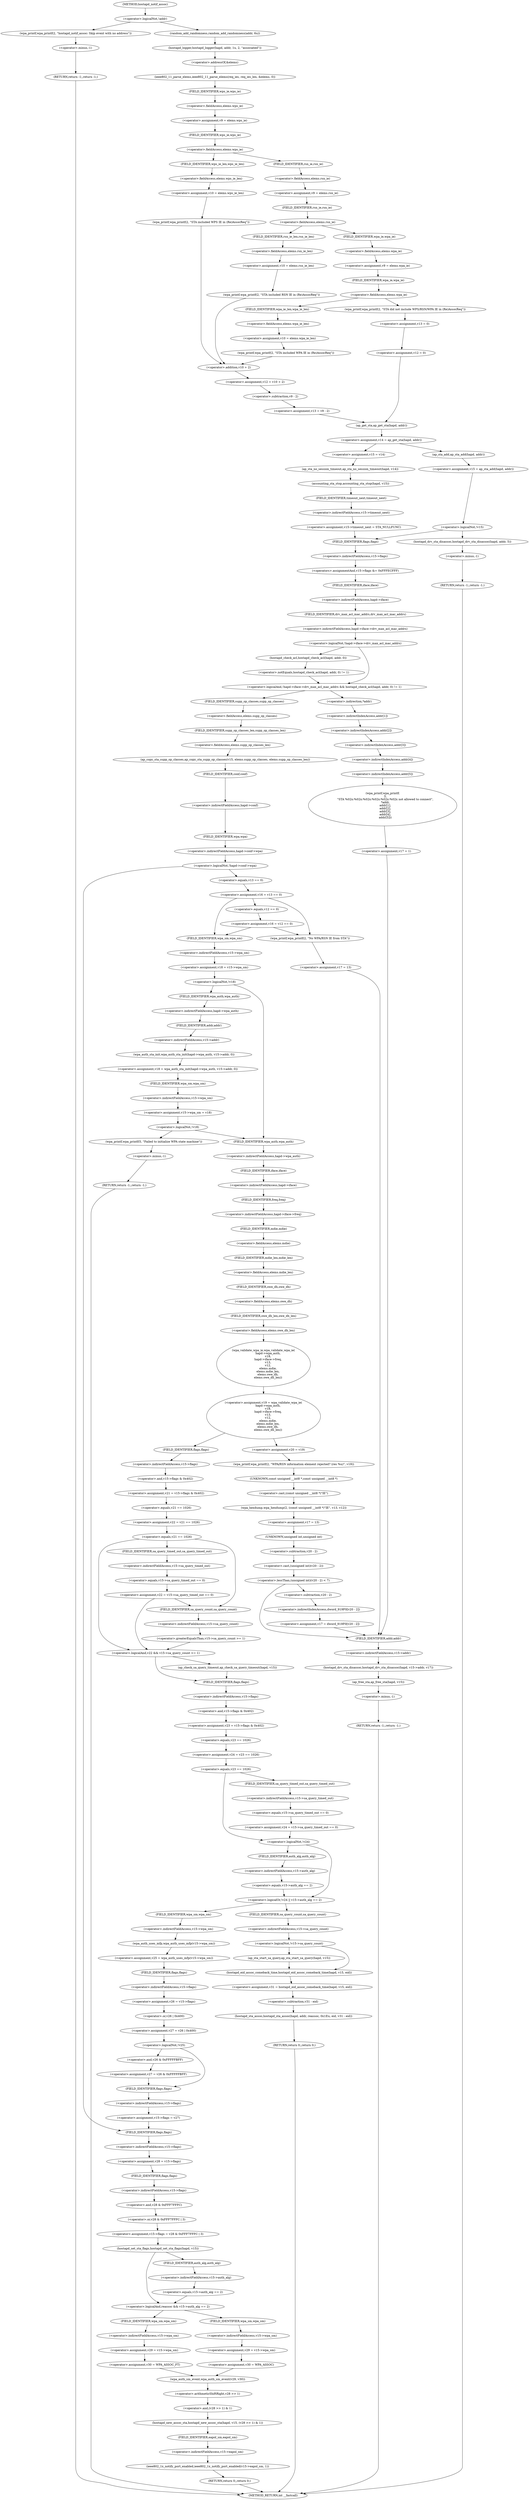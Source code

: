 digraph hostapd_notif_assoc {  
"1000157" [label = "(<operator>.logicalNot,!addr)" ]
"1000160" [label = "(wpa_printf,wpa_printf(2, \"hostapd_notif_assoc: Skip event with no address\"))" ]
"1000163" [label = "(RETURN,return -1;,return -1;)" ]
"1000164" [label = "(<operator>.minus,-1)" ]
"1000166" [label = "(random_add_randomness,random_add_randomness(addr, 6u))" ]
"1000169" [label = "(hostapd_logger,hostapd_logger(hapd, addr, 1u, 2, \"associated\"))" ]
"1000175" [label = "(ieee802_11_parse_elems,ieee802_11_parse_elems(req_ies, req_ies_len, &elems, 0))" ]
"1000178" [label = "(<operator>.addressOf,&elems)" ]
"1000181" [label = "(<operator>.assignment,v9 = elems.wps_ie)" ]
"1000183" [label = "(<operator>.fieldAccess,elems.wps_ie)" ]
"1000185" [label = "(FIELD_IDENTIFIER,wps_ie,wps_ie)" ]
"1000187" [label = "(<operator>.fieldAccess,elems.wps_ie)" ]
"1000189" [label = "(FIELD_IDENTIFIER,wps_ie,wps_ie)" ]
"1000191" [label = "(<operator>.assignment,v10 = elems.wps_ie_len)" ]
"1000193" [label = "(<operator>.fieldAccess,elems.wps_ie_len)" ]
"1000195" [label = "(FIELD_IDENTIFIER,wps_ie_len,wps_ie_len)" ]
"1000196" [label = "(wpa_printf,wpa_printf(2, \"STA included WPS IE in (Re)AssocReq\"))" ]
"1000200" [label = "(<operator>.assignment,v12 = v10 + 2)" ]
"1000202" [label = "(<operator>.addition,v10 + 2)" ]
"1000205" [label = "(<operator>.assignment,v13 = v9 - 2)" ]
"1000207" [label = "(<operator>.subtraction,v9 - 2)" ]
"1000211" [label = "(<operator>.assignment,v9 = elems.rsn_ie)" ]
"1000213" [label = "(<operator>.fieldAccess,elems.rsn_ie)" ]
"1000215" [label = "(FIELD_IDENTIFIER,rsn_ie,rsn_ie)" ]
"1000217" [label = "(<operator>.fieldAccess,elems.rsn_ie)" ]
"1000219" [label = "(FIELD_IDENTIFIER,rsn_ie,rsn_ie)" ]
"1000221" [label = "(<operator>.assignment,v10 = elems.rsn_ie_len)" ]
"1000223" [label = "(<operator>.fieldAccess,elems.rsn_ie_len)" ]
"1000225" [label = "(FIELD_IDENTIFIER,rsn_ie_len,rsn_ie_len)" ]
"1000226" [label = "(wpa_printf,wpa_printf(2, \"STA included RSN IE in (Re)AssocReq\"))" ]
"1000230" [label = "(<operator>.assignment,v9 = elems.wpa_ie)" ]
"1000232" [label = "(<operator>.fieldAccess,elems.wpa_ie)" ]
"1000234" [label = "(FIELD_IDENTIFIER,wpa_ie,wpa_ie)" ]
"1000236" [label = "(<operator>.fieldAccess,elems.wpa_ie)" ]
"1000238" [label = "(FIELD_IDENTIFIER,wpa_ie,wpa_ie)" ]
"1000240" [label = "(<operator>.assignment,v10 = elems.wpa_ie_len)" ]
"1000242" [label = "(<operator>.fieldAccess,elems.wpa_ie_len)" ]
"1000244" [label = "(FIELD_IDENTIFIER,wpa_ie_len,wpa_ie_len)" ]
"1000245" [label = "(wpa_printf,wpa_printf(2, \"STA included WPA IE in (Re)AssocReq\"))" ]
"1000249" [label = "(wpa_printf,wpa_printf(2, \"STA did not include WPS/RSN/WPA IE in (Re)AssocReq\"))" ]
"1000252" [label = "(<operator>.assignment,v13 = 0)" ]
"1000255" [label = "(<operator>.assignment,v12 = 0)" ]
"1000259" [label = "(<operator>.assignment,v14 = ap_get_sta(hapd, addr))" ]
"1000261" [label = "(ap_get_sta,ap_get_sta(hapd, addr))" ]
"1000267" [label = "(<operator>.assignment,v15 = v14)" ]
"1000270" [label = "(ap_sta_no_session_timeout,ap_sta_no_session_timeout(hapd, v14))" ]
"1000273" [label = "(accounting_sta_stop,accounting_sta_stop(hapd, v15))" ]
"1000276" [label = "(<operator>.assignment,v15->timeout_next = STA_NULLFUNC)" ]
"1000277" [label = "(<operator>.indirectFieldAccess,v15->timeout_next)" ]
"1000279" [label = "(FIELD_IDENTIFIER,timeout_next,timeout_next)" ]
"1000283" [label = "(<operator>.assignment,v15 = ap_sta_add(hapd, addr))" ]
"1000285" [label = "(ap_sta_add,ap_sta_add(hapd, addr))" ]
"1000289" [label = "(<operator>.logicalNot,!v15)" ]
"1000292" [label = "(hostapd_drv_sta_disassoc,hostapd_drv_sta_disassoc(hapd, addr, 5))" ]
"1000296" [label = "(RETURN,return -1;,return -1;)" ]
"1000297" [label = "(<operator>.minus,-1)" ]
"1000299" [label = "(<operators>.assignmentAnd,v15->flags &= 0xFFFECFFF)" ]
"1000300" [label = "(<operator>.indirectFieldAccess,v15->flags)" ]
"1000302" [label = "(FIELD_IDENTIFIER,flags,flags)" ]
"1000305" [label = "(<operator>.logicalAnd,!hapd->iface->drv_max_acl_mac_addrs && hostapd_check_acl(hapd, addr, 0) != 1)" ]
"1000306" [label = "(<operator>.logicalNot,!hapd->iface->drv_max_acl_mac_addrs)" ]
"1000307" [label = "(<operator>.indirectFieldAccess,hapd->iface->drv_max_acl_mac_addrs)" ]
"1000308" [label = "(<operator>.indirectFieldAccess,hapd->iface)" ]
"1000310" [label = "(FIELD_IDENTIFIER,iface,iface)" ]
"1000311" [label = "(FIELD_IDENTIFIER,drv_max_acl_mac_addrs,drv_max_acl_mac_addrs)" ]
"1000312" [label = "(<operator>.notEquals,hostapd_check_acl(hapd, addr, 0) != 1)" ]
"1000313" [label = "(hostapd_check_acl,hostapd_check_acl(hapd, addr, 0))" ]
"1000319" [label = "(wpa_printf,wpa_printf(\n      3,\n      \"STA %02x:%02x:%02x:%02x:%02x:%02x not allowed to connect\",\n      *addr,\n      addr[1],\n      addr[2],\n      addr[3],\n      addr[4],\n      addr[5]))" ]
"1000322" [label = "(<operator>.indirection,*addr)" ]
"1000324" [label = "(<operator>.indirectIndexAccess,addr[1])" ]
"1000327" [label = "(<operator>.indirectIndexAccess,addr[2])" ]
"1000330" [label = "(<operator>.indirectIndexAccess,addr[3])" ]
"1000333" [label = "(<operator>.indirectIndexAccess,addr[4])" ]
"1000336" [label = "(<operator>.indirectIndexAccess,addr[5])" ]
"1000339" [label = "(<operator>.assignment,v17 = 1)" ]
"1000343" [label = "(ap_copy_sta_supp_op_classes,ap_copy_sta_supp_op_classes(v15, elems.supp_op_classes, elems.supp_op_classes_len))" ]
"1000345" [label = "(<operator>.fieldAccess,elems.supp_op_classes)" ]
"1000347" [label = "(FIELD_IDENTIFIER,supp_op_classes,supp_op_classes)" ]
"1000348" [label = "(<operator>.fieldAccess,elems.supp_op_classes_len)" ]
"1000350" [label = "(FIELD_IDENTIFIER,supp_op_classes_len,supp_op_classes_len)" ]
"1000352" [label = "(<operator>.logicalNot,!hapd->conf->wpa)" ]
"1000353" [label = "(<operator>.indirectFieldAccess,hapd->conf->wpa)" ]
"1000354" [label = "(<operator>.indirectFieldAccess,hapd->conf)" ]
"1000356" [label = "(FIELD_IDENTIFIER,conf,conf)" ]
"1000357" [label = "(FIELD_IDENTIFIER,wpa,wpa)" ]
"1000360" [label = "(<operator>.assignment,v28 = v15->flags)" ]
"1000362" [label = "(<operator>.indirectFieldAccess,v15->flags)" ]
"1000364" [label = "(FIELD_IDENTIFIER,flags,flags)" ]
"1000365" [label = "(<operator>.assignment,v15->flags = v28 & 0xFFF7FFFC | 3)" ]
"1000366" [label = "(<operator>.indirectFieldAccess,v15->flags)" ]
"1000368" [label = "(FIELD_IDENTIFIER,flags,flags)" ]
"1000369" [label = "(<operator>.or,v28 & 0xFFF7FFFC | 3)" ]
"1000370" [label = "(<operator>.and,v28 & 0xFFF7FFFC)" ]
"1000374" [label = "(hostapd_set_sta_flags,hostapd_set_sta_flags(hapd, v15))" ]
"1000378" [label = "(<operator>.logicalAnd,reassoc && v15->auth_alg == 2)" ]
"1000380" [label = "(<operator>.equals,v15->auth_alg == 2)" ]
"1000381" [label = "(<operator>.indirectFieldAccess,v15->auth_alg)" ]
"1000383" [label = "(FIELD_IDENTIFIER,auth_alg,auth_alg)" ]
"1000386" [label = "(<operator>.assignment,v29 = v15->wpa_sm)" ]
"1000388" [label = "(<operator>.indirectFieldAccess,v15->wpa_sm)" ]
"1000390" [label = "(FIELD_IDENTIFIER,wpa_sm,wpa_sm)" ]
"1000391" [label = "(<operator>.assignment,v30 = WPA_ASSOC_FT)" ]
"1000396" [label = "(<operator>.assignment,v29 = v15->wpa_sm)" ]
"1000398" [label = "(<operator>.indirectFieldAccess,v15->wpa_sm)" ]
"1000400" [label = "(FIELD_IDENTIFIER,wpa_sm,wpa_sm)" ]
"1000401" [label = "(<operator>.assignment,v30 = WPA_ASSOC)" ]
"1000404" [label = "(wpa_auth_sm_event,wpa_auth_sm_event(v29, v30))" ]
"1000407" [label = "(hostapd_new_assoc_sta,hostapd_new_assoc_sta(hapd, v15, (v28 >> 1) & 1))" ]
"1000410" [label = "(<operator>.and,(v28 >> 1) & 1)" ]
"1000411" [label = "(<operator>.arithmeticShiftRight,v28 >> 1)" ]
"1000415" [label = "(ieee802_1x_notify_port_enabled,ieee802_1x_notify_port_enabled(v15->eapol_sm, 1))" ]
"1000416" [label = "(<operator>.indirectFieldAccess,v15->eapol_sm)" ]
"1000418" [label = "(FIELD_IDENTIFIER,eapol_sm,eapol_sm)" ]
"1000420" [label = "(RETURN,return 0;,return 0;)" ]
"1000422" [label = "(<operator>.assignment,v16 = v13 == 0)" ]
"1000424" [label = "(<operator>.equals,v13 == 0)" ]
"1000429" [label = "(<operator>.assignment,v16 = v12 == 0)" ]
"1000431" [label = "(<operator>.equals,v12 == 0)" ]
"1000437" [label = "(wpa_printf,wpa_printf(2, \"No WPA/RSN IE from STA\"))" ]
"1000440" [label = "(<operator>.assignment,v17 = 13)" ]
"1000444" [label = "(hostapd_drv_sta_disassoc,hostapd_drv_sta_disassoc(hapd, v15->addr, v17))" ]
"1000446" [label = "(<operator>.indirectFieldAccess,v15->addr)" ]
"1000448" [label = "(FIELD_IDENTIFIER,addr,addr)" ]
"1000450" [label = "(ap_free_sta,ap_free_sta(hapd, v15))" ]
"1000453" [label = "(RETURN,return -1;,return -1;)" ]
"1000454" [label = "(<operator>.minus,-1)" ]
"1000456" [label = "(<operator>.assignment,v18 = v15->wpa_sm)" ]
"1000458" [label = "(<operator>.indirectFieldAccess,v15->wpa_sm)" ]
"1000460" [label = "(FIELD_IDENTIFIER,wpa_sm,wpa_sm)" ]
"1000462" [label = "(<operator>.logicalNot,!v18)" ]
"1000465" [label = "(<operator>.assignment,v18 = wpa_auth_sta_init(hapd->wpa_auth, v15->addr, 0))" ]
"1000467" [label = "(wpa_auth_sta_init,wpa_auth_sta_init(hapd->wpa_auth, v15->addr, 0))" ]
"1000468" [label = "(<operator>.indirectFieldAccess,hapd->wpa_auth)" ]
"1000470" [label = "(FIELD_IDENTIFIER,wpa_auth,wpa_auth)" ]
"1000471" [label = "(<operator>.indirectFieldAccess,v15->addr)" ]
"1000473" [label = "(FIELD_IDENTIFIER,addr,addr)" ]
"1000475" [label = "(<operator>.assignment,v15->wpa_sm = v18)" ]
"1000476" [label = "(<operator>.indirectFieldAccess,v15->wpa_sm)" ]
"1000478" [label = "(FIELD_IDENTIFIER,wpa_sm,wpa_sm)" ]
"1000481" [label = "(<operator>.logicalNot,!v18)" ]
"1000484" [label = "(wpa_printf,wpa_printf(5, \"Failed to initialize WPA state machine\"))" ]
"1000487" [label = "(RETURN,return -1;,return -1;)" ]
"1000488" [label = "(<operator>.minus,-1)" ]
"1000490" [label = "(<operator>.assignment,v19 = wpa_validate_wpa_ie(\n          hapd->wpa_auth,\n          v18,\n          hapd->iface->freq,\n          v13,\n          v12,\n          elems.mdie,\n          elems.mdie_len,\n          elems.owe_dh,\n          elems.owe_dh_len))" ]
"1000492" [label = "(wpa_validate_wpa_ie,wpa_validate_wpa_ie(\n          hapd->wpa_auth,\n          v18,\n          hapd->iface->freq,\n          v13,\n          v12,\n          elems.mdie,\n          elems.mdie_len,\n          elems.owe_dh,\n          elems.owe_dh_len))" ]
"1000493" [label = "(<operator>.indirectFieldAccess,hapd->wpa_auth)" ]
"1000495" [label = "(FIELD_IDENTIFIER,wpa_auth,wpa_auth)" ]
"1000497" [label = "(<operator>.indirectFieldAccess,hapd->iface->freq)" ]
"1000498" [label = "(<operator>.indirectFieldAccess,hapd->iface)" ]
"1000500" [label = "(FIELD_IDENTIFIER,iface,iface)" ]
"1000501" [label = "(FIELD_IDENTIFIER,freq,freq)" ]
"1000504" [label = "(<operator>.fieldAccess,elems.mdie)" ]
"1000506" [label = "(FIELD_IDENTIFIER,mdie,mdie)" ]
"1000507" [label = "(<operator>.fieldAccess,elems.mdie_len)" ]
"1000509" [label = "(FIELD_IDENTIFIER,mdie_len,mdie_len)" ]
"1000510" [label = "(<operator>.fieldAccess,elems.owe_dh)" ]
"1000512" [label = "(FIELD_IDENTIFIER,owe_dh,owe_dh)" ]
"1000513" [label = "(<operator>.fieldAccess,elems.owe_dh_len)" ]
"1000515" [label = "(FIELD_IDENTIFIER,owe_dh_len,owe_dh_len)" ]
"1000519" [label = "(<operator>.assignment,v20 = v19)" ]
"1000522" [label = "(wpa_printf,wpa_printf(2, \"WPA/RSN information element rejected? (res %u)\", v19))" ]
"1000526" [label = "(wpa_hexdump,wpa_hexdump(2, (const unsigned __int8 *)\"IE\", v13, v12))" ]
"1000528" [label = "(<operator>.cast,(const unsigned __int8 *)\"IE\")" ]
"1000529" [label = "(UNKNOWN,const unsigned __int8 *,const unsigned __int8 *)" ]
"1000533" [label = "(<operator>.assignment,v17 = 13)" ]
"1000537" [label = "(<operator>.lessThan,(unsigned int)(v20 - 2) < 7)" ]
"1000538" [label = "(<operator>.cast,(unsigned int)(v20 - 2))" ]
"1000539" [label = "(UNKNOWN,unsigned int,unsigned int)" ]
"1000540" [label = "(<operator>.subtraction,v20 - 2)" ]
"1000544" [label = "(<operator>.assignment,v17 = dword_919F0[v20 - 2])" ]
"1000546" [label = "(<operator>.indirectIndexAccess,dword_919F0[v20 - 2])" ]
"1000548" [label = "(<operator>.subtraction,v20 - 2)" ]
"1000552" [label = "(<operator>.assignment,v21 = v15->flags & 0x402)" ]
"1000554" [label = "(<operator>.and,v15->flags & 0x402)" ]
"1000555" [label = "(<operator>.indirectFieldAccess,v15->flags)" ]
"1000557" [label = "(FIELD_IDENTIFIER,flags,flags)" ]
"1000559" [label = "(<operator>.assignment,v22 = v21 == 1026)" ]
"1000561" [label = "(<operator>.equals,v21 == 1026)" ]
"1000565" [label = "(<operator>.equals,v21 == 1026)" ]
"1000568" [label = "(<operator>.assignment,v22 = v15->sa_query_timed_out == 0)" ]
"1000570" [label = "(<operator>.equals,v15->sa_query_timed_out == 0)" ]
"1000571" [label = "(<operator>.indirectFieldAccess,v15->sa_query_timed_out)" ]
"1000573" [label = "(FIELD_IDENTIFIER,sa_query_timed_out,sa_query_timed_out)" ]
"1000576" [label = "(<operator>.logicalAnd,v22 && v15->sa_query_count >= 1)" ]
"1000578" [label = "(<operator>.greaterEqualsThan,v15->sa_query_count >= 1)" ]
"1000579" [label = "(<operator>.indirectFieldAccess,v15->sa_query_count)" ]
"1000581" [label = "(FIELD_IDENTIFIER,sa_query_count,sa_query_count)" ]
"1000583" [label = "(ap_check_sa_query_timeout,ap_check_sa_query_timeout(hapd, v15))" ]
"1000586" [label = "(<operator>.assignment,v23 = v15->flags & 0x402)" ]
"1000588" [label = "(<operator>.and,v15->flags & 0x402)" ]
"1000589" [label = "(<operator>.indirectFieldAccess,v15->flags)" ]
"1000591" [label = "(FIELD_IDENTIFIER,flags,flags)" ]
"1000593" [label = "(<operator>.assignment,v24 = v23 == 1026)" ]
"1000595" [label = "(<operator>.equals,v23 == 1026)" ]
"1000599" [label = "(<operator>.equals,v23 == 1026)" ]
"1000602" [label = "(<operator>.assignment,v24 = v15->sa_query_timed_out == 0)" ]
"1000604" [label = "(<operator>.equals,v15->sa_query_timed_out == 0)" ]
"1000605" [label = "(<operator>.indirectFieldAccess,v15->sa_query_timed_out)" ]
"1000607" [label = "(FIELD_IDENTIFIER,sa_query_timed_out,sa_query_timed_out)" ]
"1000610" [label = "(<operator>.logicalOr,!v24 || v15->auth_alg == 2)" ]
"1000611" [label = "(<operator>.logicalNot,!v24)" ]
"1000613" [label = "(<operator>.equals,v15->auth_alg == 2)" ]
"1000614" [label = "(<operator>.indirectFieldAccess,v15->auth_alg)" ]
"1000616" [label = "(FIELD_IDENTIFIER,auth_alg,auth_alg)" ]
"1000619" [label = "(<operator>.assignment,v25 = wpa_auth_uses_mfp(v15->wpa_sm))" ]
"1000621" [label = "(wpa_auth_uses_mfp,wpa_auth_uses_mfp(v15->wpa_sm))" ]
"1000622" [label = "(<operator>.indirectFieldAccess,v15->wpa_sm)" ]
"1000624" [label = "(FIELD_IDENTIFIER,wpa_sm,wpa_sm)" ]
"1000625" [label = "(<operator>.assignment,v26 = v15->flags)" ]
"1000627" [label = "(<operator>.indirectFieldAccess,v15->flags)" ]
"1000629" [label = "(FIELD_IDENTIFIER,flags,flags)" ]
"1000630" [label = "(<operator>.assignment,v27 = v26 | 0x400)" ]
"1000632" [label = "(<operator>.or,v26 | 0x400)" ]
"1000636" [label = "(<operator>.logicalNot,!v25)" ]
"1000638" [label = "(<operator>.assignment,v27 = v26 & 0xFFFFFBFF)" ]
"1000640" [label = "(<operator>.and,v26 & 0xFFFFFBFF)" ]
"1000643" [label = "(<operator>.assignment,v15->flags = v27)" ]
"1000644" [label = "(<operator>.indirectFieldAccess,v15->flags)" ]
"1000646" [label = "(FIELD_IDENTIFIER,flags,flags)" ]
"1000650" [label = "(<operator>.logicalNot,!v15->sa_query_count)" ]
"1000651" [label = "(<operator>.indirectFieldAccess,v15->sa_query_count)" ]
"1000653" [label = "(FIELD_IDENTIFIER,sa_query_count,sa_query_count)" ]
"1000654" [label = "(ap_sta_start_sa_query,ap_sta_start_sa_query(hapd, v15))" ]
"1000657" [label = "(<operator>.assignment,v31 = hostapd_eid_assoc_comeback_time(hapd, v15, eid))" ]
"1000659" [label = "(hostapd_eid_assoc_comeback_time,hostapd_eid_assoc_comeback_time(hapd, v15, eid))" ]
"1000663" [label = "(hostapd_sta_assoc,hostapd_sta_assoc(hapd, addr, reassoc, 0x1Eu, eid, v31 - eid))" ]
"1000669" [label = "(<operator>.subtraction,v31 - eid)" ]
"1000672" [label = "(RETURN,return 0;,return 0;)" ]
"1000125" [label = "(METHOD,hostapd_notif_assoc)" ]
"1000674" [label = "(METHOD_RETURN,int __fastcall)" ]
  "1000157" -> "1000160" 
  "1000157" -> "1000166" 
  "1000160" -> "1000164" 
  "1000163" -> "1000674" 
  "1000164" -> "1000163" 
  "1000166" -> "1000169" 
  "1000169" -> "1000178" 
  "1000175" -> "1000185" 
  "1000178" -> "1000175" 
  "1000181" -> "1000189" 
  "1000183" -> "1000181" 
  "1000185" -> "1000183" 
  "1000187" -> "1000195" 
  "1000187" -> "1000215" 
  "1000189" -> "1000187" 
  "1000191" -> "1000196" 
  "1000193" -> "1000191" 
  "1000195" -> "1000193" 
  "1000196" -> "1000202" 
  "1000200" -> "1000207" 
  "1000202" -> "1000200" 
  "1000205" -> "1000261" 
  "1000207" -> "1000205" 
  "1000211" -> "1000219" 
  "1000213" -> "1000211" 
  "1000215" -> "1000213" 
  "1000217" -> "1000225" 
  "1000217" -> "1000234" 
  "1000219" -> "1000217" 
  "1000221" -> "1000226" 
  "1000223" -> "1000221" 
  "1000225" -> "1000223" 
  "1000226" -> "1000202" 
  "1000230" -> "1000238" 
  "1000232" -> "1000230" 
  "1000234" -> "1000232" 
  "1000236" -> "1000244" 
  "1000236" -> "1000249" 
  "1000238" -> "1000236" 
  "1000240" -> "1000245" 
  "1000242" -> "1000240" 
  "1000244" -> "1000242" 
  "1000245" -> "1000202" 
  "1000249" -> "1000252" 
  "1000252" -> "1000255" 
  "1000255" -> "1000261" 
  "1000259" -> "1000267" 
  "1000259" -> "1000285" 
  "1000261" -> "1000259" 
  "1000267" -> "1000270" 
  "1000270" -> "1000273" 
  "1000273" -> "1000279" 
  "1000276" -> "1000302" 
  "1000277" -> "1000276" 
  "1000279" -> "1000277" 
  "1000283" -> "1000289" 
  "1000285" -> "1000283" 
  "1000289" -> "1000292" 
  "1000289" -> "1000302" 
  "1000292" -> "1000297" 
  "1000296" -> "1000674" 
  "1000297" -> "1000296" 
  "1000299" -> "1000310" 
  "1000300" -> "1000299" 
  "1000302" -> "1000300" 
  "1000305" -> "1000322" 
  "1000305" -> "1000347" 
  "1000306" -> "1000305" 
  "1000306" -> "1000313" 
  "1000307" -> "1000306" 
  "1000308" -> "1000311" 
  "1000310" -> "1000308" 
  "1000311" -> "1000307" 
  "1000312" -> "1000305" 
  "1000313" -> "1000312" 
  "1000319" -> "1000339" 
  "1000322" -> "1000324" 
  "1000324" -> "1000327" 
  "1000327" -> "1000330" 
  "1000330" -> "1000333" 
  "1000333" -> "1000336" 
  "1000336" -> "1000319" 
  "1000339" -> "1000448" 
  "1000343" -> "1000356" 
  "1000345" -> "1000350" 
  "1000347" -> "1000345" 
  "1000348" -> "1000343" 
  "1000350" -> "1000348" 
  "1000352" -> "1000364" 
  "1000352" -> "1000424" 
  "1000353" -> "1000352" 
  "1000354" -> "1000357" 
  "1000356" -> "1000354" 
  "1000357" -> "1000353" 
  "1000360" -> "1000368" 
  "1000362" -> "1000360" 
  "1000364" -> "1000362" 
  "1000365" -> "1000374" 
  "1000366" -> "1000370" 
  "1000368" -> "1000366" 
  "1000369" -> "1000365" 
  "1000370" -> "1000369" 
  "1000374" -> "1000378" 
  "1000374" -> "1000383" 
  "1000378" -> "1000390" 
  "1000378" -> "1000400" 
  "1000380" -> "1000378" 
  "1000381" -> "1000380" 
  "1000383" -> "1000381" 
  "1000386" -> "1000391" 
  "1000388" -> "1000386" 
  "1000390" -> "1000388" 
  "1000391" -> "1000404" 
  "1000396" -> "1000401" 
  "1000398" -> "1000396" 
  "1000400" -> "1000398" 
  "1000401" -> "1000404" 
  "1000404" -> "1000411" 
  "1000407" -> "1000418" 
  "1000410" -> "1000407" 
  "1000411" -> "1000410" 
  "1000415" -> "1000420" 
  "1000416" -> "1000415" 
  "1000418" -> "1000416" 
  "1000420" -> "1000674" 
  "1000422" -> "1000431" 
  "1000422" -> "1000437" 
  "1000422" -> "1000460" 
  "1000424" -> "1000422" 
  "1000429" -> "1000437" 
  "1000429" -> "1000460" 
  "1000431" -> "1000429" 
  "1000437" -> "1000440" 
  "1000440" -> "1000448" 
  "1000444" -> "1000450" 
  "1000446" -> "1000444" 
  "1000448" -> "1000446" 
  "1000450" -> "1000454" 
  "1000453" -> "1000674" 
  "1000454" -> "1000453" 
  "1000456" -> "1000462" 
  "1000458" -> "1000456" 
  "1000460" -> "1000458" 
  "1000462" -> "1000470" 
  "1000462" -> "1000495" 
  "1000465" -> "1000478" 
  "1000467" -> "1000465" 
  "1000468" -> "1000473" 
  "1000470" -> "1000468" 
  "1000471" -> "1000467" 
  "1000473" -> "1000471" 
  "1000475" -> "1000481" 
  "1000476" -> "1000475" 
  "1000478" -> "1000476" 
  "1000481" -> "1000484" 
  "1000481" -> "1000495" 
  "1000484" -> "1000488" 
  "1000487" -> "1000674" 
  "1000488" -> "1000487" 
  "1000490" -> "1000519" 
  "1000490" -> "1000557" 
  "1000492" -> "1000490" 
  "1000493" -> "1000500" 
  "1000495" -> "1000493" 
  "1000497" -> "1000506" 
  "1000498" -> "1000501" 
  "1000500" -> "1000498" 
  "1000501" -> "1000497" 
  "1000504" -> "1000509" 
  "1000506" -> "1000504" 
  "1000507" -> "1000512" 
  "1000509" -> "1000507" 
  "1000510" -> "1000515" 
  "1000512" -> "1000510" 
  "1000513" -> "1000492" 
  "1000515" -> "1000513" 
  "1000519" -> "1000522" 
  "1000522" -> "1000529" 
  "1000526" -> "1000533" 
  "1000528" -> "1000526" 
  "1000529" -> "1000528" 
  "1000533" -> "1000539" 
  "1000537" -> "1000548" 
  "1000537" -> "1000448" 
  "1000538" -> "1000537" 
  "1000539" -> "1000540" 
  "1000540" -> "1000538" 
  "1000544" -> "1000448" 
  "1000546" -> "1000544" 
  "1000548" -> "1000546" 
  "1000552" -> "1000561" 
  "1000554" -> "1000552" 
  "1000555" -> "1000554" 
  "1000557" -> "1000555" 
  "1000559" -> "1000565" 
  "1000561" -> "1000559" 
  "1000565" -> "1000573" 
  "1000565" -> "1000576" 
  "1000565" -> "1000581" 
  "1000568" -> "1000576" 
  "1000568" -> "1000581" 
  "1000570" -> "1000568" 
  "1000571" -> "1000570" 
  "1000573" -> "1000571" 
  "1000576" -> "1000583" 
  "1000576" -> "1000591" 
  "1000578" -> "1000576" 
  "1000579" -> "1000578" 
  "1000581" -> "1000579" 
  "1000583" -> "1000591" 
  "1000586" -> "1000595" 
  "1000588" -> "1000586" 
  "1000589" -> "1000588" 
  "1000591" -> "1000589" 
  "1000593" -> "1000599" 
  "1000595" -> "1000593" 
  "1000599" -> "1000607" 
  "1000599" -> "1000611" 
  "1000602" -> "1000611" 
  "1000604" -> "1000602" 
  "1000605" -> "1000604" 
  "1000607" -> "1000605" 
  "1000610" -> "1000624" 
  "1000610" -> "1000653" 
  "1000611" -> "1000610" 
  "1000611" -> "1000616" 
  "1000613" -> "1000610" 
  "1000614" -> "1000613" 
  "1000616" -> "1000614" 
  "1000619" -> "1000629" 
  "1000621" -> "1000619" 
  "1000622" -> "1000621" 
  "1000624" -> "1000622" 
  "1000625" -> "1000632" 
  "1000627" -> "1000625" 
  "1000629" -> "1000627" 
  "1000630" -> "1000636" 
  "1000632" -> "1000630" 
  "1000636" -> "1000640" 
  "1000636" -> "1000646" 
  "1000638" -> "1000646" 
  "1000640" -> "1000638" 
  "1000643" -> "1000364" 
  "1000644" -> "1000643" 
  "1000646" -> "1000644" 
  "1000650" -> "1000654" 
  "1000650" -> "1000659" 
  "1000651" -> "1000650" 
  "1000653" -> "1000651" 
  "1000654" -> "1000659" 
  "1000657" -> "1000669" 
  "1000659" -> "1000657" 
  "1000663" -> "1000672" 
  "1000669" -> "1000663" 
  "1000672" -> "1000674" 
  "1000125" -> "1000157" 
}
